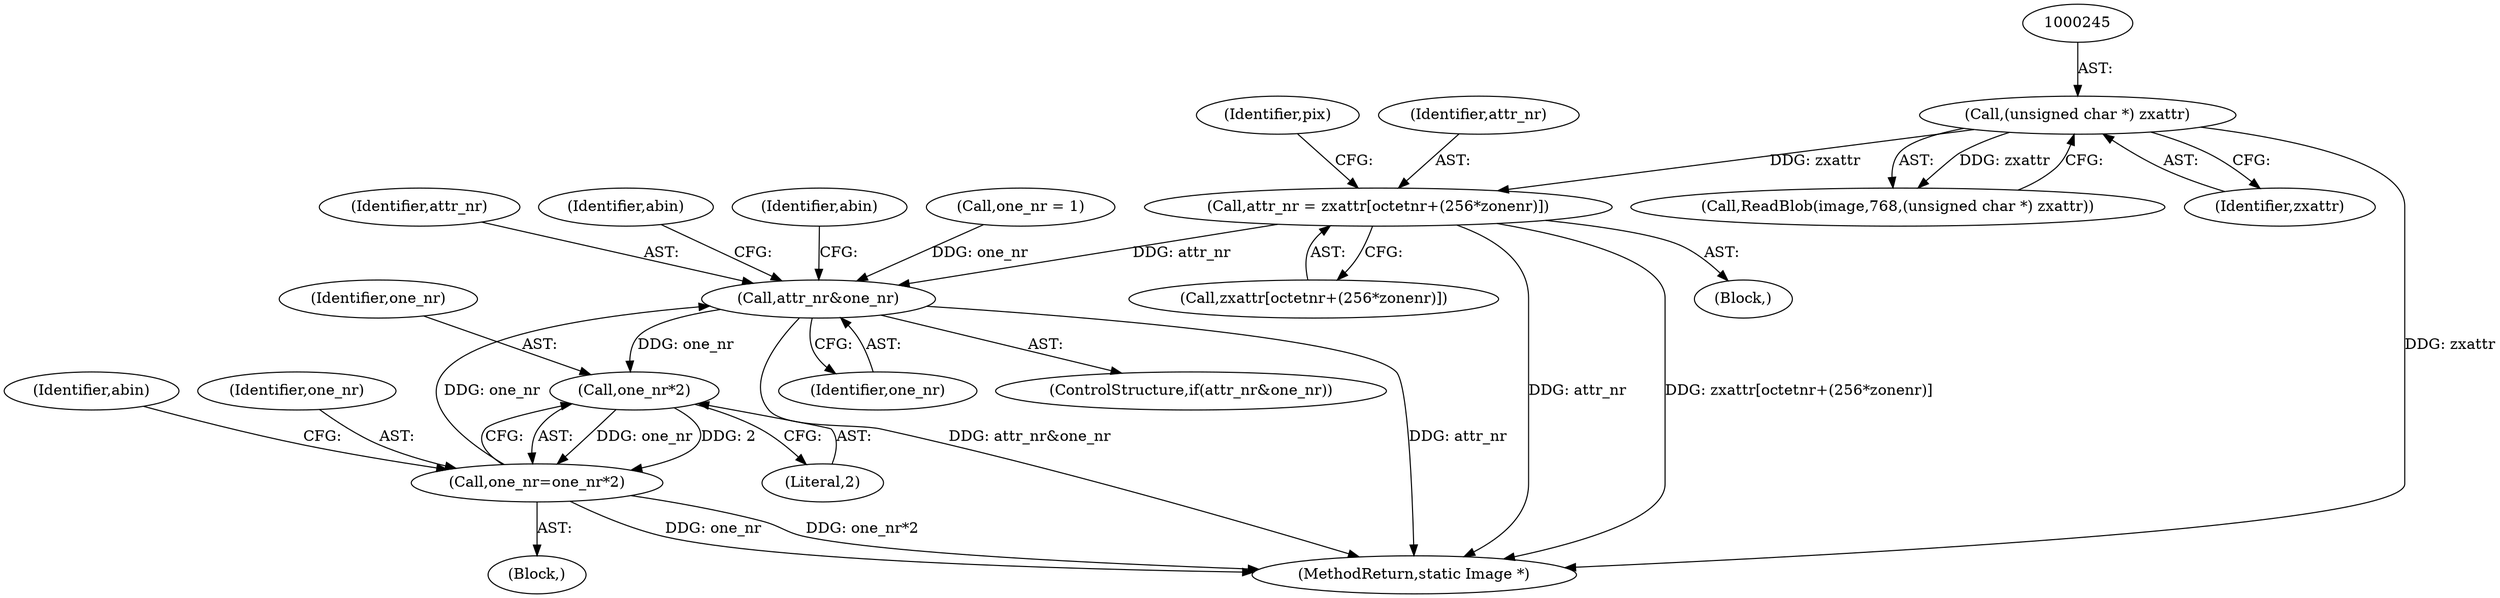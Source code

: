 digraph "0_ImageMagick_f6e9d0d9955e85bdd7540b251cd50d598dacc5e6_54@array" {
"1000306" [label="(Call,attr_nr = zxattr[octetnr+(256*zonenr)])"];
"1000244" [label="(Call,(unsigned char *) zxattr)"];
"1000390" [label="(Call,attr_nr&one_nr)"];
"1000406" [label="(Call,one_nr*2)"];
"1000404" [label="(Call,one_nr=one_nr*2)"];
"1000406" [label="(Call,one_nr*2)"];
"1000244" [label="(Call,(unsigned char *) zxattr)"];
"1000390" [label="(Call,attr_nr&one_nr)"];
"1000376" [label="(Call,one_nr = 1)"];
"1000391" [label="(Identifier,attr_nr)"];
"1000396" [label="(Identifier,abin)"];
"1000316" [label="(Identifier,pix)"];
"1000410" [label="(Identifier,abin)"];
"1000306" [label="(Call,attr_nr = zxattr[octetnr+(256*zonenr)])"];
"1000392" [label="(Identifier,one_nr)"];
"1000307" [label="(Identifier,attr_nr)"];
"1000402" [label="(Identifier,abin)"];
"1000388" [label="(Block,)"];
"1000404" [label="(Call,one_nr=one_nr*2)"];
"1000389" [label="(ControlStructure,if(attr_nr&one_nr))"];
"1000241" [label="(Call,ReadBlob(image,768,(unsigned char *) zxattr))"];
"1000408" [label="(Literal,2)"];
"1000292" [label="(Block,)"];
"1000405" [label="(Identifier,one_nr)"];
"1000562" [label="(MethodReturn,static Image *)"];
"1000407" [label="(Identifier,one_nr)"];
"1000308" [label="(Call,zxattr[octetnr+(256*zonenr)])"];
"1000246" [label="(Identifier,zxattr)"];
"1000306" -> "1000292"  [label="AST: "];
"1000306" -> "1000308"  [label="CFG: "];
"1000307" -> "1000306"  [label="AST: "];
"1000308" -> "1000306"  [label="AST: "];
"1000316" -> "1000306"  [label="CFG: "];
"1000306" -> "1000562"  [label="DDG: attr_nr"];
"1000306" -> "1000562"  [label="DDG: zxattr[octetnr+(256*zonenr)]"];
"1000244" -> "1000306"  [label="DDG: zxattr"];
"1000306" -> "1000390"  [label="DDG: attr_nr"];
"1000244" -> "1000241"  [label="AST: "];
"1000244" -> "1000246"  [label="CFG: "];
"1000245" -> "1000244"  [label="AST: "];
"1000246" -> "1000244"  [label="AST: "];
"1000241" -> "1000244"  [label="CFG: "];
"1000244" -> "1000562"  [label="DDG: zxattr"];
"1000244" -> "1000241"  [label="DDG: zxattr"];
"1000390" -> "1000389"  [label="AST: "];
"1000390" -> "1000392"  [label="CFG: "];
"1000391" -> "1000390"  [label="AST: "];
"1000392" -> "1000390"  [label="AST: "];
"1000396" -> "1000390"  [label="CFG: "];
"1000402" -> "1000390"  [label="CFG: "];
"1000390" -> "1000562"  [label="DDG: attr_nr&one_nr"];
"1000390" -> "1000562"  [label="DDG: attr_nr"];
"1000376" -> "1000390"  [label="DDG: one_nr"];
"1000404" -> "1000390"  [label="DDG: one_nr"];
"1000390" -> "1000406"  [label="DDG: one_nr"];
"1000406" -> "1000404"  [label="AST: "];
"1000406" -> "1000408"  [label="CFG: "];
"1000407" -> "1000406"  [label="AST: "];
"1000408" -> "1000406"  [label="AST: "];
"1000404" -> "1000406"  [label="CFG: "];
"1000406" -> "1000404"  [label="DDG: one_nr"];
"1000406" -> "1000404"  [label="DDG: 2"];
"1000404" -> "1000388"  [label="AST: "];
"1000405" -> "1000404"  [label="AST: "];
"1000410" -> "1000404"  [label="CFG: "];
"1000404" -> "1000562"  [label="DDG: one_nr"];
"1000404" -> "1000562"  [label="DDG: one_nr*2"];
}
